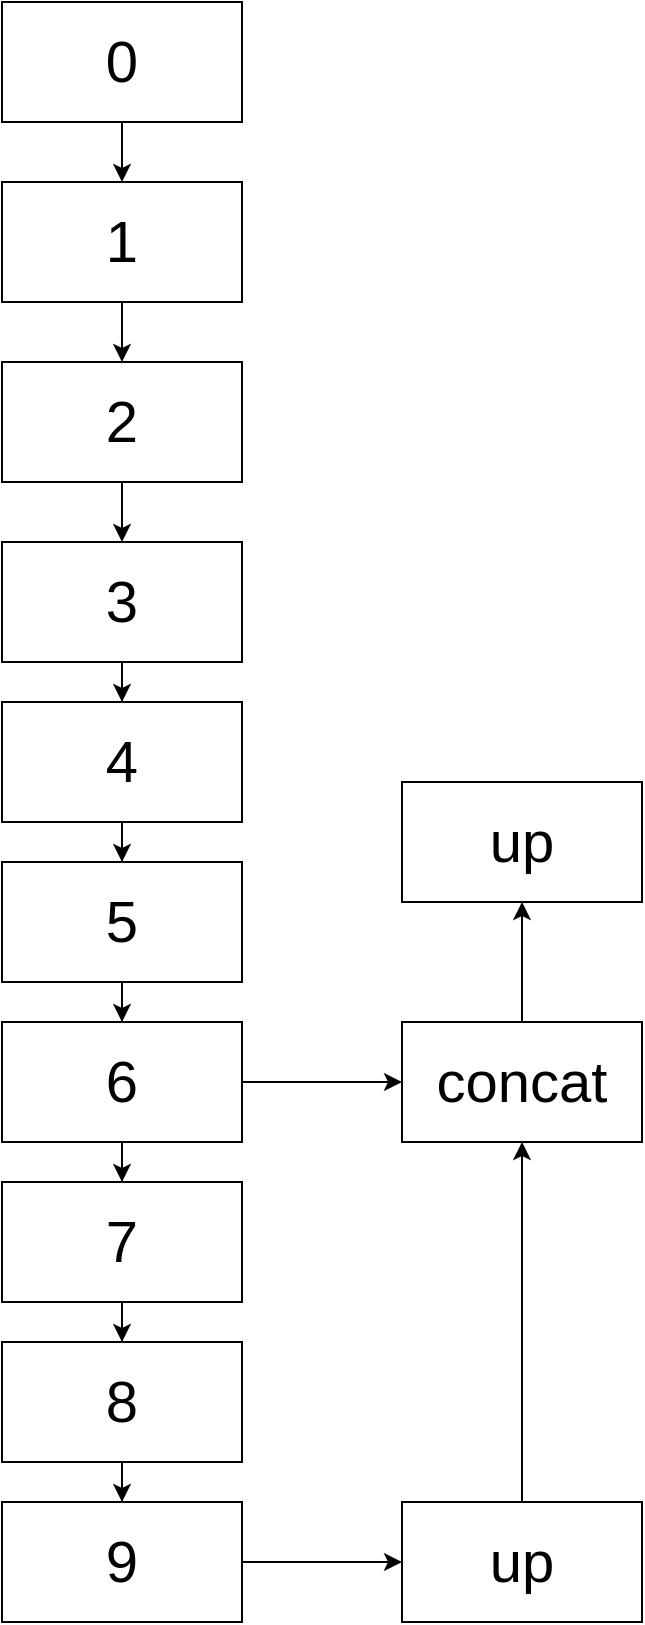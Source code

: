 <mxfile version="22.1.4" type="github">
  <diagram name="第 1 页" id="4XSfG1PYfw-l-w8LoAJh">
    <mxGraphModel dx="1980" dy="1133" grid="1" gridSize="10" guides="1" tooltips="1" connect="1" arrows="1" fold="1" page="1" pageScale="1" pageWidth="827" pageHeight="1169" math="0" shadow="0">
      <root>
        <mxCell id="0" />
        <mxCell id="1" parent="0" />
        <mxCell id="G8Yh5svdnYcqSZlt_tqj-3" value="" style="edgeStyle=orthogonalEdgeStyle;rounded=0;orthogonalLoop=1;jettySize=auto;html=1;fontSize=29;" edge="1" parent="1" source="G8Yh5svdnYcqSZlt_tqj-1" target="G8Yh5svdnYcqSZlt_tqj-2">
          <mxGeometry relative="1" as="geometry" />
        </mxCell>
        <mxCell id="G8Yh5svdnYcqSZlt_tqj-1" value="0" style="rounded=0;whiteSpace=wrap;html=1;fontSize=29;" vertex="1" parent="1">
          <mxGeometry x="60" y="70" width="120" height="60" as="geometry" />
        </mxCell>
        <mxCell id="G8Yh5svdnYcqSZlt_tqj-5" value="" style="edgeStyle=orthogonalEdgeStyle;rounded=0;orthogonalLoop=1;jettySize=auto;html=1;fontSize=29;" edge="1" parent="1" source="G8Yh5svdnYcqSZlt_tqj-2" target="G8Yh5svdnYcqSZlt_tqj-4">
          <mxGeometry relative="1" as="geometry" />
        </mxCell>
        <mxCell id="G8Yh5svdnYcqSZlt_tqj-2" value="1" style="rounded=0;whiteSpace=wrap;html=1;fontSize=29;" vertex="1" parent="1">
          <mxGeometry x="60" y="160" width="120" height="60" as="geometry" />
        </mxCell>
        <mxCell id="G8Yh5svdnYcqSZlt_tqj-7" value="" style="edgeStyle=orthogonalEdgeStyle;rounded=0;orthogonalLoop=1;jettySize=auto;html=1;fontSize=29;" edge="1" parent="1" source="G8Yh5svdnYcqSZlt_tqj-4" target="G8Yh5svdnYcqSZlt_tqj-6">
          <mxGeometry relative="1" as="geometry" />
        </mxCell>
        <mxCell id="G8Yh5svdnYcqSZlt_tqj-4" value="2" style="rounded=0;whiteSpace=wrap;html=1;fontSize=29;" vertex="1" parent="1">
          <mxGeometry x="60" y="250" width="120" height="60" as="geometry" />
        </mxCell>
        <mxCell id="G8Yh5svdnYcqSZlt_tqj-9" value="" style="edgeStyle=orthogonalEdgeStyle;rounded=0;orthogonalLoop=1;jettySize=auto;html=1;fontSize=29;" edge="1" parent="1" source="G8Yh5svdnYcqSZlt_tqj-6" target="G8Yh5svdnYcqSZlt_tqj-8">
          <mxGeometry relative="1" as="geometry" />
        </mxCell>
        <mxCell id="G8Yh5svdnYcqSZlt_tqj-6" value="3" style="rounded=0;whiteSpace=wrap;html=1;fontSize=29;" vertex="1" parent="1">
          <mxGeometry x="60" y="340" width="120" height="60" as="geometry" />
        </mxCell>
        <mxCell id="G8Yh5svdnYcqSZlt_tqj-11" value="" style="edgeStyle=orthogonalEdgeStyle;rounded=0;orthogonalLoop=1;jettySize=auto;html=1;fontSize=29;" edge="1" parent="1" source="G8Yh5svdnYcqSZlt_tqj-8" target="G8Yh5svdnYcqSZlt_tqj-10">
          <mxGeometry relative="1" as="geometry" />
        </mxCell>
        <mxCell id="G8Yh5svdnYcqSZlt_tqj-8" value="4" style="rounded=0;whiteSpace=wrap;html=1;fontSize=29;" vertex="1" parent="1">
          <mxGeometry x="60" y="420" width="120" height="60" as="geometry" />
        </mxCell>
        <mxCell id="G8Yh5svdnYcqSZlt_tqj-13" value="" style="edgeStyle=orthogonalEdgeStyle;rounded=0;orthogonalLoop=1;jettySize=auto;html=1;fontSize=29;" edge="1" parent="1" source="G8Yh5svdnYcqSZlt_tqj-10" target="G8Yh5svdnYcqSZlt_tqj-12">
          <mxGeometry relative="1" as="geometry" />
        </mxCell>
        <mxCell id="G8Yh5svdnYcqSZlt_tqj-10" value="5" style="rounded=0;whiteSpace=wrap;html=1;fontSize=29;" vertex="1" parent="1">
          <mxGeometry x="60" y="500" width="120" height="60" as="geometry" />
        </mxCell>
        <mxCell id="G8Yh5svdnYcqSZlt_tqj-15" value="" style="edgeStyle=orthogonalEdgeStyle;rounded=0;orthogonalLoop=1;jettySize=auto;html=1;fontSize=29;" edge="1" parent="1" source="G8Yh5svdnYcqSZlt_tqj-12" target="G8Yh5svdnYcqSZlt_tqj-14">
          <mxGeometry relative="1" as="geometry" />
        </mxCell>
        <mxCell id="G8Yh5svdnYcqSZlt_tqj-24" value="" style="edgeStyle=orthogonalEdgeStyle;rounded=0;orthogonalLoop=1;jettySize=auto;html=1;" edge="1" parent="1" source="G8Yh5svdnYcqSZlt_tqj-12" target="G8Yh5svdnYcqSZlt_tqj-23">
          <mxGeometry relative="1" as="geometry" />
        </mxCell>
        <mxCell id="G8Yh5svdnYcqSZlt_tqj-12" value="6" style="rounded=0;whiteSpace=wrap;html=1;fontSize=29;" vertex="1" parent="1">
          <mxGeometry x="60" y="580" width="120" height="60" as="geometry" />
        </mxCell>
        <mxCell id="G8Yh5svdnYcqSZlt_tqj-17" value="" style="edgeStyle=orthogonalEdgeStyle;rounded=0;orthogonalLoop=1;jettySize=auto;html=1;fontSize=29;" edge="1" parent="1" source="G8Yh5svdnYcqSZlt_tqj-14" target="G8Yh5svdnYcqSZlt_tqj-16">
          <mxGeometry relative="1" as="geometry" />
        </mxCell>
        <mxCell id="G8Yh5svdnYcqSZlt_tqj-14" value="7" style="rounded=0;whiteSpace=wrap;html=1;fontSize=29;" vertex="1" parent="1">
          <mxGeometry x="60" y="660" width="120" height="60" as="geometry" />
        </mxCell>
        <mxCell id="G8Yh5svdnYcqSZlt_tqj-19" value="" style="edgeStyle=orthogonalEdgeStyle;rounded=0;orthogonalLoop=1;jettySize=auto;html=1;fontSize=29;" edge="1" parent="1" source="G8Yh5svdnYcqSZlt_tqj-16" target="G8Yh5svdnYcqSZlt_tqj-18">
          <mxGeometry relative="1" as="geometry" />
        </mxCell>
        <mxCell id="G8Yh5svdnYcqSZlt_tqj-16" value="8" style="rounded=0;whiteSpace=wrap;html=1;fontSize=29;" vertex="1" parent="1">
          <mxGeometry x="60" y="740" width="120" height="60" as="geometry" />
        </mxCell>
        <mxCell id="G8Yh5svdnYcqSZlt_tqj-21" value="" style="edgeStyle=orthogonalEdgeStyle;rounded=0;orthogonalLoop=1;jettySize=auto;html=1;" edge="1" parent="1" source="G8Yh5svdnYcqSZlt_tqj-18" target="G8Yh5svdnYcqSZlt_tqj-20">
          <mxGeometry relative="1" as="geometry" />
        </mxCell>
        <mxCell id="G8Yh5svdnYcqSZlt_tqj-18" value="9" style="rounded=0;whiteSpace=wrap;html=1;fontSize=29;" vertex="1" parent="1">
          <mxGeometry x="60" y="820" width="120" height="60" as="geometry" />
        </mxCell>
        <mxCell id="G8Yh5svdnYcqSZlt_tqj-25" style="edgeStyle=orthogonalEdgeStyle;rounded=0;orthogonalLoop=1;jettySize=auto;html=1;entryX=0.5;entryY=1;entryDx=0;entryDy=0;" edge="1" parent="1" source="G8Yh5svdnYcqSZlt_tqj-20" target="G8Yh5svdnYcqSZlt_tqj-23">
          <mxGeometry relative="1" as="geometry" />
        </mxCell>
        <mxCell id="G8Yh5svdnYcqSZlt_tqj-20" value="up" style="whiteSpace=wrap;html=1;fontSize=29;rounded=0;" vertex="1" parent="1">
          <mxGeometry x="260" y="820" width="120" height="60" as="geometry" />
        </mxCell>
        <mxCell id="G8Yh5svdnYcqSZlt_tqj-27" value="" style="edgeStyle=orthogonalEdgeStyle;rounded=0;orthogonalLoop=1;jettySize=auto;html=1;" edge="1" parent="1" source="G8Yh5svdnYcqSZlt_tqj-23" target="G8Yh5svdnYcqSZlt_tqj-26">
          <mxGeometry relative="1" as="geometry" />
        </mxCell>
        <mxCell id="G8Yh5svdnYcqSZlt_tqj-23" value="concat" style="whiteSpace=wrap;html=1;fontSize=29;rounded=0;" vertex="1" parent="1">
          <mxGeometry x="260" y="580" width="120" height="60" as="geometry" />
        </mxCell>
        <mxCell id="G8Yh5svdnYcqSZlt_tqj-26" value="up" style="whiteSpace=wrap;html=1;fontSize=29;rounded=0;" vertex="1" parent="1">
          <mxGeometry x="260" y="460" width="120" height="60" as="geometry" />
        </mxCell>
      </root>
    </mxGraphModel>
  </diagram>
</mxfile>
